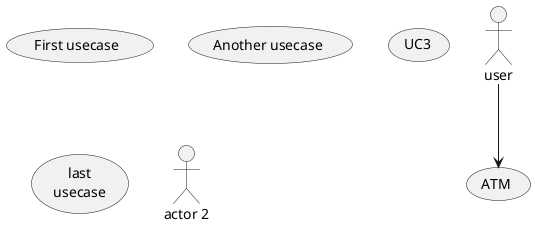 @startuml

:user: --> (ATM)
(First usecase)
(Another usecase) as (UC2)
usecase UC3
usecase (last\nusecase) as UC4
:actor 2:

@enduml
